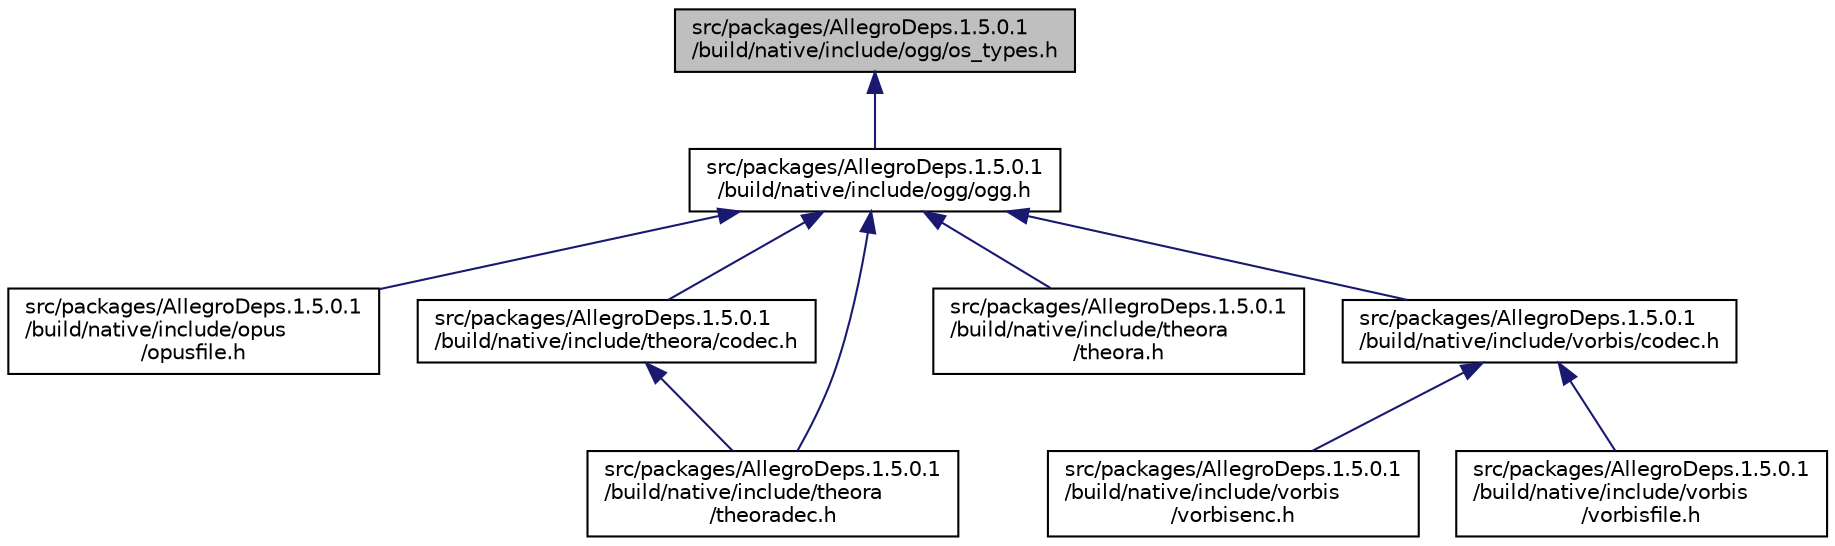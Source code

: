 digraph "src/packages/AllegroDeps.1.5.0.1/build/native/include/ogg/os_types.h"
{
  edge [fontname="Helvetica",fontsize="10",labelfontname="Helvetica",labelfontsize="10"];
  node [fontname="Helvetica",fontsize="10",shape=record];
  Node2 [label="src/packages/AllegroDeps.1.5.0.1\l/build/native/include/ogg/os_types.h",height=0.2,width=0.4,color="black", fillcolor="grey75", style="filled", fontcolor="black"];
  Node2 -> Node3 [dir="back",color="midnightblue",fontsize="10",style="solid",fontname="Helvetica"];
  Node3 [label="src/packages/AllegroDeps.1.5.0.1\l/build/native/include/ogg/ogg.h",height=0.2,width=0.4,color="black", fillcolor="white", style="filled",URL="$ogg_8h.html"];
  Node3 -> Node4 [dir="back",color="midnightblue",fontsize="10",style="solid",fontname="Helvetica"];
  Node4 [label="src/packages/AllegroDeps.1.5.0.1\l/build/native/include/opus\l/opusfile.h",height=0.2,width=0.4,color="black", fillcolor="white", style="filled",URL="$opusfile_8h.html"];
  Node3 -> Node5 [dir="back",color="midnightblue",fontsize="10",style="solid",fontname="Helvetica"];
  Node5 [label="src/packages/AllegroDeps.1.5.0.1\l/build/native/include/theora/codec.h",height=0.2,width=0.4,color="black", fillcolor="white", style="filled",URL="$theora_2codec_8h.html"];
  Node5 -> Node6 [dir="back",color="midnightblue",fontsize="10",style="solid",fontname="Helvetica"];
  Node6 [label="src/packages/AllegroDeps.1.5.0.1\l/build/native/include/theora\l/theoradec.h",height=0.2,width=0.4,color="black", fillcolor="white", style="filled",URL="$theoradec_8h.html"];
  Node3 -> Node7 [dir="back",color="midnightblue",fontsize="10",style="solid",fontname="Helvetica"];
  Node7 [label="src/packages/AllegroDeps.1.5.0.1\l/build/native/include/theora\l/theora.h",height=0.2,width=0.4,color="black", fillcolor="white", style="filled",URL="$theora_8h.html"];
  Node3 -> Node6 [dir="back",color="midnightblue",fontsize="10",style="solid",fontname="Helvetica"];
  Node3 -> Node8 [dir="back",color="midnightblue",fontsize="10",style="solid",fontname="Helvetica"];
  Node8 [label="src/packages/AllegroDeps.1.5.0.1\l/build/native/include/vorbis/codec.h",height=0.2,width=0.4,color="black", fillcolor="white", style="filled",URL="$vorbis_2codec_8h.html"];
  Node8 -> Node9 [dir="back",color="midnightblue",fontsize="10",style="solid",fontname="Helvetica"];
  Node9 [label="src/packages/AllegroDeps.1.5.0.1\l/build/native/include/vorbis\l/vorbisenc.h",height=0.2,width=0.4,color="black", fillcolor="white", style="filled",URL="$vorbisenc_8h.html"];
  Node8 -> Node10 [dir="back",color="midnightblue",fontsize="10",style="solid",fontname="Helvetica"];
  Node10 [label="src/packages/AllegroDeps.1.5.0.1\l/build/native/include/vorbis\l/vorbisfile.h",height=0.2,width=0.4,color="black", fillcolor="white", style="filled",URL="$vorbisfile_8h.html"];
}
